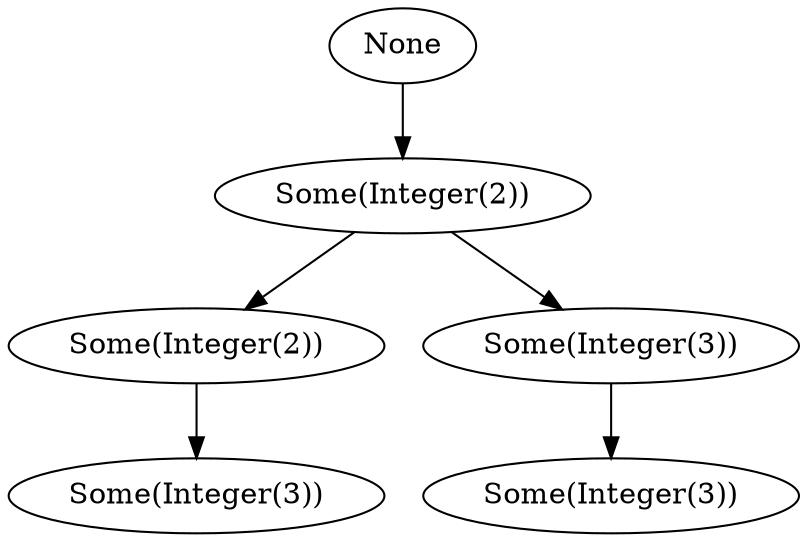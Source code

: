 digraph  CPT { 
0[label="None"];
0 -> 1;
1[label="Some(Integer(2))"];
1 -> 2;
1 -> 4;
2[label="Some(Integer(2))"];
2 -> 3;
3[label="Some(Integer(3))"];
4[label="Some(Integer(3))"];
4 -> 5;
5[label="Some(Integer(3))"];
}